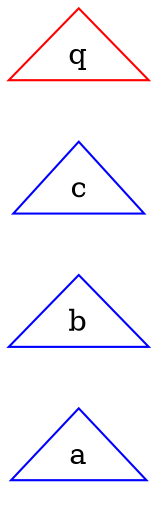 digraph default_module {
	graph [rankdir=LR]
	a [label=a color=blue shape=triangle]
	b [label=b color=blue shape=triangle]
	c [label=c color=blue shape=triangle]
	q [label=q color=red shape=triangle]
}
